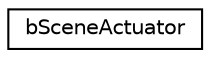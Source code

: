 digraph G
{
  edge [fontname="Helvetica",fontsize="10",labelfontname="Helvetica",labelfontsize="10"];
  node [fontname="Helvetica",fontsize="10",shape=record];
  rankdir=LR;
  Node1 [label="bSceneActuator",height=0.2,width=0.4,color="black", fillcolor="white", style="filled",URL="$d8/d6b/structbSceneActuator.html"];
}
